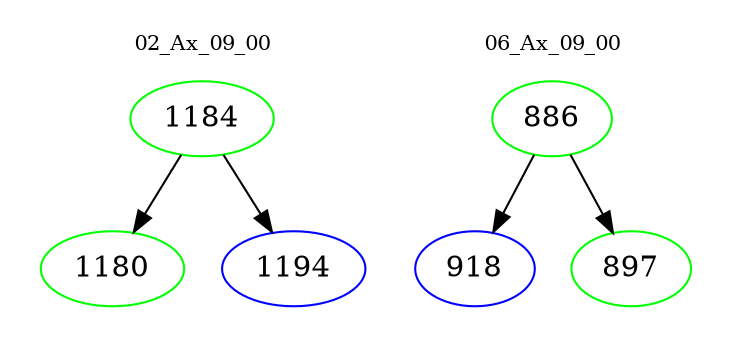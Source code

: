 digraph{
subgraph cluster_0 {
color = white
label = "02_Ax_09_00";
fontsize=10;
T0_1184 [label="1184", color="green"]
T0_1184 -> T0_1180 [color="black"]
T0_1180 [label="1180", color="green"]
T0_1184 -> T0_1194 [color="black"]
T0_1194 [label="1194", color="blue"]
}
subgraph cluster_1 {
color = white
label = "06_Ax_09_00";
fontsize=10;
T1_886 [label="886", color="green"]
T1_886 -> T1_918 [color="black"]
T1_918 [label="918", color="blue"]
T1_886 -> T1_897 [color="black"]
T1_897 [label="897", color="green"]
}
}
